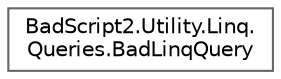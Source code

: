 digraph "Graphical Class Hierarchy"
{
 // LATEX_PDF_SIZE
  bgcolor="transparent";
  edge [fontname=Helvetica,fontsize=10,labelfontname=Helvetica,labelfontsize=10];
  node [fontname=Helvetica,fontsize=10,shape=box,height=0.2,width=0.4];
  rankdir="LR";
  Node0 [id="Node000000",label="BadScript2.Utility.Linq.\lQueries.BadLinqQuery",height=0.2,width=0.4,color="grey40", fillcolor="white", style="filled",URL="$class_bad_script2_1_1_utility_1_1_linq_1_1_queries_1_1_bad_linq_query.html",tooltip=" "];
}
